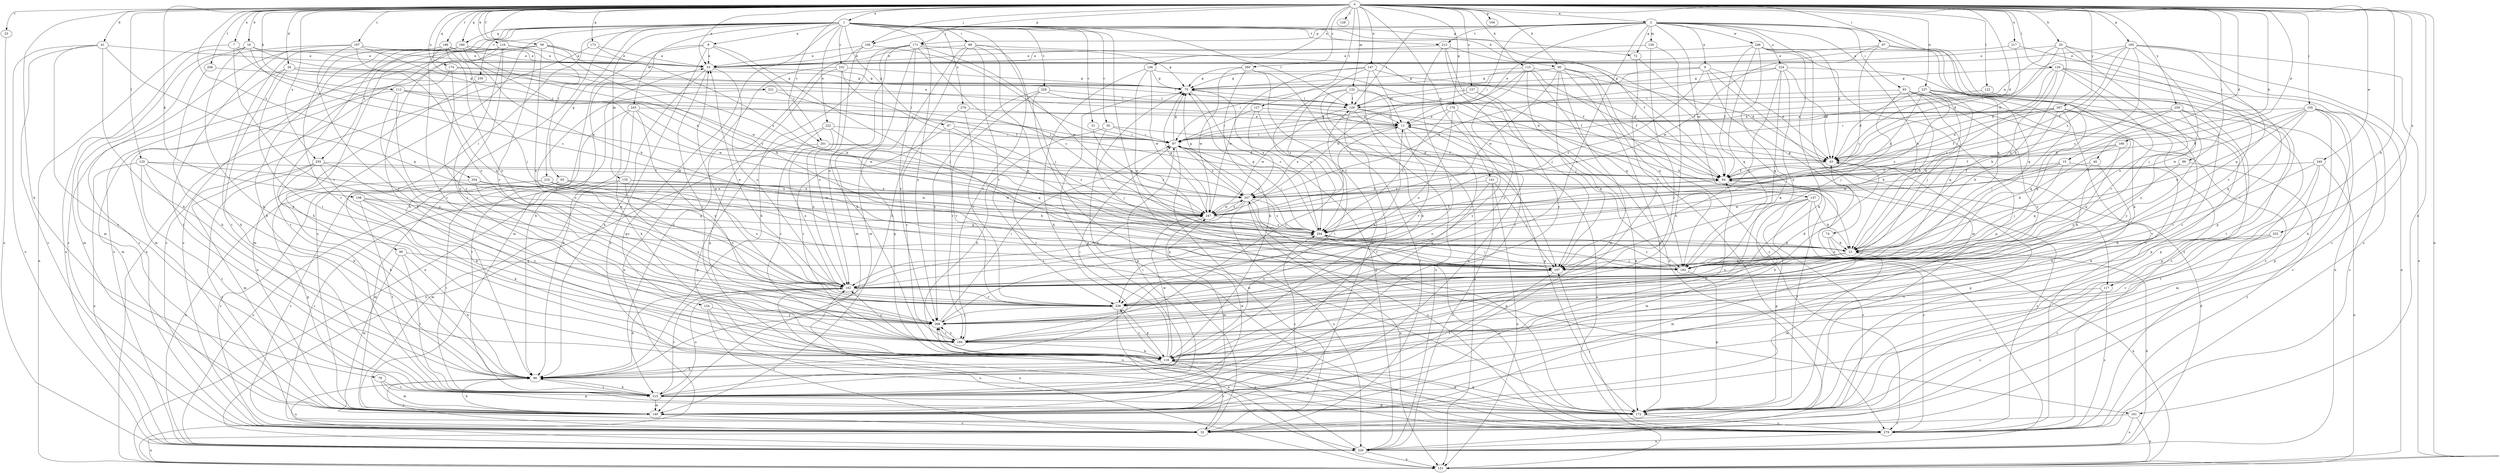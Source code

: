 strict digraph  {
0;
1;
2;
7;
8;
9;
11;
15;
16;
20;
21;
23;
30;
31;
32;
34;
40;
41;
43;
53;
59;
64;
65;
67;
72;
74;
75;
78;
80;
86;
87;
89;
90;
93;
97;
99;
105;
106;
107;
108;
112;
115;
116;
117;
118;
120;
122;
125;
127;
128;
129;
132;
134;
135;
137;
139;
140;
141;
146;
147;
151;
157;
161;
162;
164;
165;
166;
171;
172;
173;
174;
179;
180;
183;
186;
194;
197;
201;
204;
208;
210;
212;
215;
217;
221;
222;
224;
226;
228;
230;
232;
236;
237;
240;
243;
246;
247;
252;
254;
255;
257;
259;
260;
267;
268;
276;
279;
0 -> 1  [label=a];
0 -> 2  [label=a];
0 -> 7  [label=a];
0 -> 15  [label=b];
0 -> 16  [label=b];
0 -> 20  [label=b];
0 -> 23  [label=c];
0 -> 34  [label=d];
0 -> 40  [label=d];
0 -> 41  [label=d];
0 -> 43  [label=d];
0 -> 53  [label=e];
0 -> 59  [label=f];
0 -> 78  [label=h];
0 -> 80  [label=h];
0 -> 87  [label=i];
0 -> 99  [label=j];
0 -> 105  [label=j];
0 -> 106  [label=j];
0 -> 108  [label=k];
0 -> 112  [label=k];
0 -> 115  [label=k];
0 -> 116  [label=k];
0 -> 117  [label=k];
0 -> 120  [label=l];
0 -> 122  [label=l];
0 -> 125  [label=l];
0 -> 127  [label=l];
0 -> 128  [label=l];
0 -> 132  [label=m];
0 -> 141  [label=n];
0 -> 146  [label=n];
0 -> 147  [label=n];
0 -> 151  [label=n];
0 -> 157  [label=o];
0 -> 161  [label=o];
0 -> 164  [label=p];
0 -> 165  [label=p];
0 -> 166  [label=p];
0 -> 171  [label=p];
0 -> 173  [label=q];
0 -> 174  [label=q];
0 -> 179  [label=q];
0 -> 180  [label=q];
0 -> 186  [label=r];
0 -> 197  [label=s];
0 -> 201  [label=s];
0 -> 208  [label=t];
0 -> 210  [label=t];
0 -> 217  [label=u];
0 -> 221  [label=u];
0 -> 237  [label=w];
0 -> 240  [label=w];
0 -> 252  [label=x];
0 -> 254  [label=x];
0 -> 255  [label=x];
0 -> 259  [label=y];
0 -> 260  [label=y];
0 -> 267  [label=y];
1 -> 8  [label=a];
1 -> 30  [label=c];
1 -> 31  [label=c];
1 -> 64  [label=f];
1 -> 65  [label=g];
1 -> 67  [label=g];
1 -> 72  [label=g];
1 -> 80  [label=h];
1 -> 86  [label=h];
1 -> 89  [label=i];
1 -> 90  [label=i];
1 -> 129  [label=l];
1 -> 134  [label=m];
1 -> 135  [label=m];
1 -> 151  [label=n];
1 -> 161  [label=o];
1 -> 180  [label=q];
1 -> 194  [label=r];
1 -> 212  [label=t];
1 -> 222  [label=u];
1 -> 228  [label=v];
1 -> 230  [label=v];
1 -> 232  [label=v];
1 -> 243  [label=w];
1 -> 255  [label=x];
1 -> 268  [label=y];
1 -> 276  [label=z];
1 -> 279  [label=z];
2 -> 9  [label=a];
2 -> 11  [label=a];
2 -> 21  [label=b];
2 -> 43  [label=d];
2 -> 72  [label=g];
2 -> 93  [label=i];
2 -> 97  [label=i];
2 -> 106  [label=j];
2 -> 129  [label=l];
2 -> 137  [label=m];
2 -> 139  [label=m];
2 -> 162  [label=o];
2 -> 171  [label=p];
2 -> 172  [label=p];
2 -> 183  [label=q];
2 -> 212  [label=t];
2 -> 224  [label=u];
2 -> 246  [label=w];
7 -> 53  [label=e];
7 -> 151  [label=n];
7 -> 236  [label=v];
7 -> 247  [label=w];
8 -> 53  [label=e];
8 -> 86  [label=h];
8 -> 107  [label=j];
8 -> 140  [label=m];
8 -> 201  [label=s];
8 -> 279  [label=z];
9 -> 43  [label=d];
9 -> 74  [label=g];
9 -> 75  [label=g];
9 -> 117  [label=k];
9 -> 129  [label=l];
9 -> 204  [label=s];
11 -> 97  [label=i];
11 -> 118  [label=k];
11 -> 236  [label=v];
11 -> 257  [label=x];
15 -> 64  [label=f];
15 -> 107  [label=j];
15 -> 118  [label=k];
15 -> 204  [label=s];
15 -> 247  [label=w];
16 -> 11  [label=a];
16 -> 32  [label=c];
16 -> 53  [label=e];
16 -> 118  [label=k];
16 -> 204  [label=s];
16 -> 226  [label=u];
20 -> 11  [label=a];
20 -> 21  [label=b];
20 -> 43  [label=d];
20 -> 53  [label=e];
20 -> 162  [label=o];
20 -> 194  [label=r];
20 -> 279  [label=z];
21 -> 107  [label=j];
21 -> 140  [label=m];
21 -> 162  [label=o];
21 -> 183  [label=q];
23 -> 226  [label=u];
30 -> 64  [label=f];
30 -> 97  [label=i];
30 -> 107  [label=j];
30 -> 118  [label=k];
31 -> 97  [label=i];
31 -> 204  [label=s];
32 -> 75  [label=g];
32 -> 151  [label=n];
34 -> 75  [label=g];
34 -> 86  [label=h];
34 -> 97  [label=i];
34 -> 140  [label=m];
34 -> 183  [label=q];
34 -> 194  [label=r];
40 -> 64  [label=f];
40 -> 118  [label=k];
40 -> 183  [label=q];
41 -> 32  [label=c];
41 -> 53  [label=e];
41 -> 118  [label=k];
41 -> 183  [label=q];
41 -> 215  [label=t];
41 -> 226  [label=u];
43 -> 64  [label=f];
43 -> 86  [label=h];
43 -> 97  [label=i];
43 -> 172  [label=p];
53 -> 75  [label=g];
53 -> 86  [label=h];
53 -> 162  [label=o];
53 -> 194  [label=r];
59 -> 21  [label=b];
59 -> 53  [label=e];
59 -> 162  [label=o];
59 -> 215  [label=t];
59 -> 226  [label=u];
59 -> 257  [label=x];
64 -> 257  [label=x];
64 -> 279  [label=z];
65 -> 32  [label=c];
65 -> 140  [label=m];
65 -> 215  [label=t];
65 -> 226  [label=u];
65 -> 236  [label=v];
65 -> 247  [label=w];
65 -> 257  [label=x];
67 -> 97  [label=i];
67 -> 194  [label=r];
67 -> 204  [label=s];
67 -> 236  [label=v];
72 -> 226  [label=u];
72 -> 236  [label=v];
74 -> 21  [label=b];
74 -> 140  [label=m];
74 -> 151  [label=n];
75 -> 129  [label=l];
75 -> 204  [label=s];
78 -> 140  [label=m];
78 -> 172  [label=p];
78 -> 215  [label=t];
80 -> 64  [label=f];
80 -> 75  [label=g];
80 -> 97  [label=i];
80 -> 107  [label=j];
80 -> 140  [label=m];
80 -> 172  [label=p];
80 -> 183  [label=q];
80 -> 247  [label=w];
80 -> 279  [label=z];
86 -> 32  [label=c];
86 -> 64  [label=f];
86 -> 215  [label=t];
86 -> 226  [label=u];
87 -> 53  [label=e];
87 -> 118  [label=k];
87 -> 183  [label=q];
87 -> 204  [label=s];
87 -> 247  [label=w];
89 -> 53  [label=e];
89 -> 64  [label=f];
89 -> 86  [label=h];
89 -> 107  [label=j];
89 -> 140  [label=m];
89 -> 236  [label=v];
89 -> 279  [label=z];
90 -> 86  [label=h];
90 -> 140  [label=m];
90 -> 183  [label=q];
90 -> 215  [label=t];
93 -> 21  [label=b];
93 -> 107  [label=j];
93 -> 118  [label=k];
93 -> 129  [label=l];
93 -> 183  [label=q];
93 -> 268  [label=y];
93 -> 279  [label=z];
97 -> 32  [label=c];
97 -> 43  [label=d];
97 -> 75  [label=g];
97 -> 204  [label=s];
97 -> 257  [label=x];
99 -> 64  [label=f];
99 -> 162  [label=o];
99 -> 279  [label=z];
105 -> 11  [label=a];
105 -> 21  [label=b];
105 -> 32  [label=c];
105 -> 64  [label=f];
105 -> 118  [label=k];
105 -> 172  [label=p];
105 -> 183  [label=q];
105 -> 247  [label=w];
105 -> 279  [label=z];
106 -> 53  [label=e];
106 -> 97  [label=i];
106 -> 118  [label=k];
106 -> 215  [label=t];
107 -> 162  [label=o];
107 -> 215  [label=t];
107 -> 236  [label=v];
108 -> 118  [label=k];
108 -> 183  [label=q];
108 -> 215  [label=t];
108 -> 247  [label=w];
108 -> 268  [label=y];
112 -> 97  [label=i];
112 -> 129  [label=l];
112 -> 140  [label=m];
112 -> 236  [label=v];
112 -> 247  [label=w];
112 -> 268  [label=y];
115 -> 43  [label=d];
115 -> 64  [label=f];
115 -> 75  [label=g];
115 -> 183  [label=q];
115 -> 226  [label=u];
115 -> 247  [label=w];
115 -> 268  [label=y];
116 -> 32  [label=c];
116 -> 53  [label=e];
116 -> 86  [label=h];
116 -> 118  [label=k];
116 -> 194  [label=r];
116 -> 236  [label=v];
116 -> 268  [label=y];
117 -> 32  [label=c];
117 -> 236  [label=v];
117 -> 279  [label=z];
118 -> 32  [label=c];
118 -> 86  [label=h];
118 -> 97  [label=i];
118 -> 129  [label=l];
118 -> 172  [label=p];
118 -> 236  [label=v];
118 -> 247  [label=w];
120 -> 21  [label=b];
120 -> 43  [label=d];
120 -> 75  [label=g];
120 -> 151  [label=n];
120 -> 204  [label=s];
120 -> 215  [label=t];
120 -> 236  [label=v];
120 -> 268  [label=y];
122 -> 129  [label=l];
122 -> 172  [label=p];
125 -> 64  [label=f];
125 -> 86  [label=h];
125 -> 118  [label=k];
125 -> 204  [label=s];
125 -> 215  [label=t];
125 -> 226  [label=u];
127 -> 11  [label=a];
127 -> 97  [label=i];
127 -> 194  [label=r];
127 -> 257  [label=x];
129 -> 11  [label=a];
129 -> 172  [label=p];
129 -> 183  [label=q];
129 -> 215  [label=t];
129 -> 247  [label=w];
132 -> 21  [label=b];
132 -> 32  [label=c];
132 -> 129  [label=l];
132 -> 151  [label=n];
132 -> 204  [label=s];
132 -> 226  [label=u];
134 -> 32  [label=c];
134 -> 226  [label=u];
134 -> 268  [label=y];
135 -> 32  [label=c];
135 -> 140  [label=m];
135 -> 247  [label=w];
135 -> 257  [label=x];
135 -> 268  [label=y];
137 -> 21  [label=b];
137 -> 32  [label=c];
137 -> 140  [label=m];
137 -> 172  [label=p];
137 -> 247  [label=w];
137 -> 279  [label=z];
139 -> 53  [label=e];
139 -> 86  [label=h];
139 -> 194  [label=r];
140 -> 32  [label=c];
140 -> 86  [label=h];
140 -> 204  [label=s];
141 -> 107  [label=j];
141 -> 151  [label=n];
141 -> 162  [label=o];
141 -> 226  [label=u];
141 -> 257  [label=x];
146 -> 64  [label=f];
146 -> 75  [label=g];
146 -> 86  [label=h];
146 -> 183  [label=q];
146 -> 247  [label=w];
147 -> 11  [label=a];
147 -> 43  [label=d];
147 -> 75  [label=g];
147 -> 118  [label=k];
147 -> 204  [label=s];
147 -> 247  [label=w];
151 -> 11  [label=a];
151 -> 53  [label=e];
157 -> 97  [label=i];
157 -> 129  [label=l];
157 -> 268  [label=y];
157 -> 279  [label=z];
161 -> 32  [label=c];
161 -> 151  [label=n];
161 -> 226  [label=u];
162 -> 53  [label=e];
162 -> 86  [label=h];
162 -> 151  [label=n];
162 -> 204  [label=s];
162 -> 215  [label=t];
162 -> 236  [label=v];
165 -> 32  [label=c];
165 -> 53  [label=e];
165 -> 64  [label=f];
165 -> 97  [label=i];
165 -> 107  [label=j];
165 -> 151  [label=n];
165 -> 183  [label=q];
165 -> 204  [label=s];
165 -> 257  [label=x];
166 -> 21  [label=b];
166 -> 43  [label=d];
166 -> 64  [label=f];
166 -> 183  [label=q];
171 -> 53  [label=e];
171 -> 75  [label=g];
171 -> 86  [label=h];
171 -> 140  [label=m];
171 -> 162  [label=o];
171 -> 172  [label=p];
171 -> 204  [label=s];
171 -> 247  [label=w];
171 -> 268  [label=y];
172 -> 64  [label=f];
172 -> 118  [label=k];
172 -> 279  [label=z];
173 -> 21  [label=b];
173 -> 32  [label=c];
173 -> 53  [label=e];
174 -> 75  [label=g];
174 -> 129  [label=l];
174 -> 140  [label=m];
174 -> 236  [label=v];
179 -> 11  [label=a];
179 -> 162  [label=o];
179 -> 172  [label=p];
179 -> 204  [label=s];
179 -> 268  [label=y];
180 -> 21  [label=b];
180 -> 53  [label=e];
180 -> 86  [label=h];
180 -> 118  [label=k];
180 -> 204  [label=s];
180 -> 215  [label=t];
183 -> 172  [label=p];
183 -> 204  [label=s];
186 -> 32  [label=c];
186 -> 53  [label=e];
186 -> 107  [label=j];
186 -> 162  [label=o];
186 -> 194  [label=r];
186 -> 247  [label=w];
186 -> 268  [label=y];
194 -> 118  [label=k];
194 -> 162  [label=o];
194 -> 268  [label=y];
197 -> 53  [label=e];
197 -> 140  [label=m];
197 -> 162  [label=o];
197 -> 215  [label=t];
197 -> 257  [label=x];
197 -> 268  [label=y];
201 -> 43  [label=d];
201 -> 162  [label=o];
201 -> 226  [label=u];
201 -> 257  [label=x];
204 -> 21  [label=b];
204 -> 64  [label=f];
204 -> 75  [label=g];
204 -> 97  [label=i];
204 -> 107  [label=j];
204 -> 279  [label=z];
208 -> 75  [label=g];
208 -> 86  [label=h];
210 -> 21  [label=b];
210 -> 32  [label=c];
210 -> 162  [label=o];
210 -> 183  [label=q];
210 -> 226  [label=u];
210 -> 257  [label=x];
212 -> 53  [label=e];
212 -> 64  [label=f];
212 -> 107  [label=j];
212 -> 215  [label=t];
212 -> 236  [label=v];
215 -> 11  [label=a];
215 -> 75  [label=g];
215 -> 86  [label=h];
215 -> 97  [label=i];
215 -> 140  [label=m];
215 -> 162  [label=o];
215 -> 172  [label=p];
215 -> 247  [label=w];
217 -> 43  [label=d];
217 -> 53  [label=e];
217 -> 236  [label=v];
221 -> 64  [label=f];
221 -> 129  [label=l];
221 -> 162  [label=o];
222 -> 97  [label=i];
222 -> 162  [label=o];
222 -> 172  [label=p];
222 -> 183  [label=q];
222 -> 194  [label=r];
224 -> 43  [label=d];
224 -> 75  [label=g];
224 -> 107  [label=j];
224 -> 162  [label=o];
224 -> 183  [label=q];
224 -> 257  [label=x];
224 -> 279  [label=z];
226 -> 21  [label=b];
226 -> 43  [label=d];
226 -> 75  [label=g];
226 -> 151  [label=n];
226 -> 268  [label=y];
228 -> 43  [label=d];
228 -> 129  [label=l];
228 -> 172  [label=p];
228 -> 194  [label=r];
228 -> 268  [label=y];
230 -> 140  [label=m];
232 -> 75  [label=g];
232 -> 151  [label=n];
232 -> 162  [label=o];
232 -> 172  [label=p];
232 -> 183  [label=q];
236 -> 43  [label=d];
236 -> 53  [label=e];
236 -> 118  [label=k];
236 -> 151  [label=n];
236 -> 268  [label=y];
237 -> 21  [label=b];
237 -> 32  [label=c];
237 -> 43  [label=d];
237 -> 107  [label=j];
237 -> 129  [label=l];
237 -> 172  [label=p];
237 -> 204  [label=s];
237 -> 226  [label=u];
237 -> 257  [label=x];
240 -> 64  [label=f];
240 -> 140  [label=m];
240 -> 151  [label=n];
240 -> 215  [label=t];
240 -> 236  [label=v];
243 -> 11  [label=a];
243 -> 86  [label=h];
243 -> 118  [label=k];
243 -> 215  [label=t];
243 -> 247  [label=w];
243 -> 268  [label=y];
246 -> 53  [label=e];
246 -> 64  [label=f];
246 -> 118  [label=k];
246 -> 140  [label=m];
246 -> 172  [label=p];
246 -> 183  [label=q];
246 -> 194  [label=r];
246 -> 279  [label=z];
247 -> 11  [label=a];
247 -> 75  [label=g];
247 -> 140  [label=m];
247 -> 204  [label=s];
247 -> 257  [label=x];
252 -> 21  [label=b];
252 -> 32  [label=c];
252 -> 194  [label=r];
254 -> 162  [label=o];
254 -> 172  [label=p];
254 -> 247  [label=w];
254 -> 257  [label=x];
255 -> 64  [label=f];
255 -> 86  [label=h];
255 -> 118  [label=k];
255 -> 140  [label=m];
255 -> 183  [label=q];
255 -> 279  [label=z];
257 -> 75  [label=g];
257 -> 151  [label=n];
257 -> 162  [label=o];
257 -> 172  [label=p];
257 -> 204  [label=s];
257 -> 226  [label=u];
257 -> 247  [label=w];
259 -> 11  [label=a];
259 -> 172  [label=p];
259 -> 183  [label=q];
259 -> 194  [label=r];
259 -> 257  [label=x];
259 -> 268  [label=y];
260 -> 75  [label=g];
260 -> 107  [label=j];
260 -> 118  [label=k];
260 -> 140  [label=m];
260 -> 247  [label=w];
267 -> 11  [label=a];
267 -> 21  [label=b];
267 -> 43  [label=d];
267 -> 64  [label=f];
267 -> 97  [label=i];
267 -> 107  [label=j];
267 -> 183  [label=q];
267 -> 194  [label=r];
268 -> 11  [label=a];
268 -> 97  [label=i];
268 -> 194  [label=r];
276 -> 11  [label=a];
276 -> 194  [label=r];
276 -> 236  [label=v];
279 -> 107  [label=j];
279 -> 162  [label=o];
279 -> 226  [label=u];
279 -> 257  [label=x];
279 -> 268  [label=y];
}
